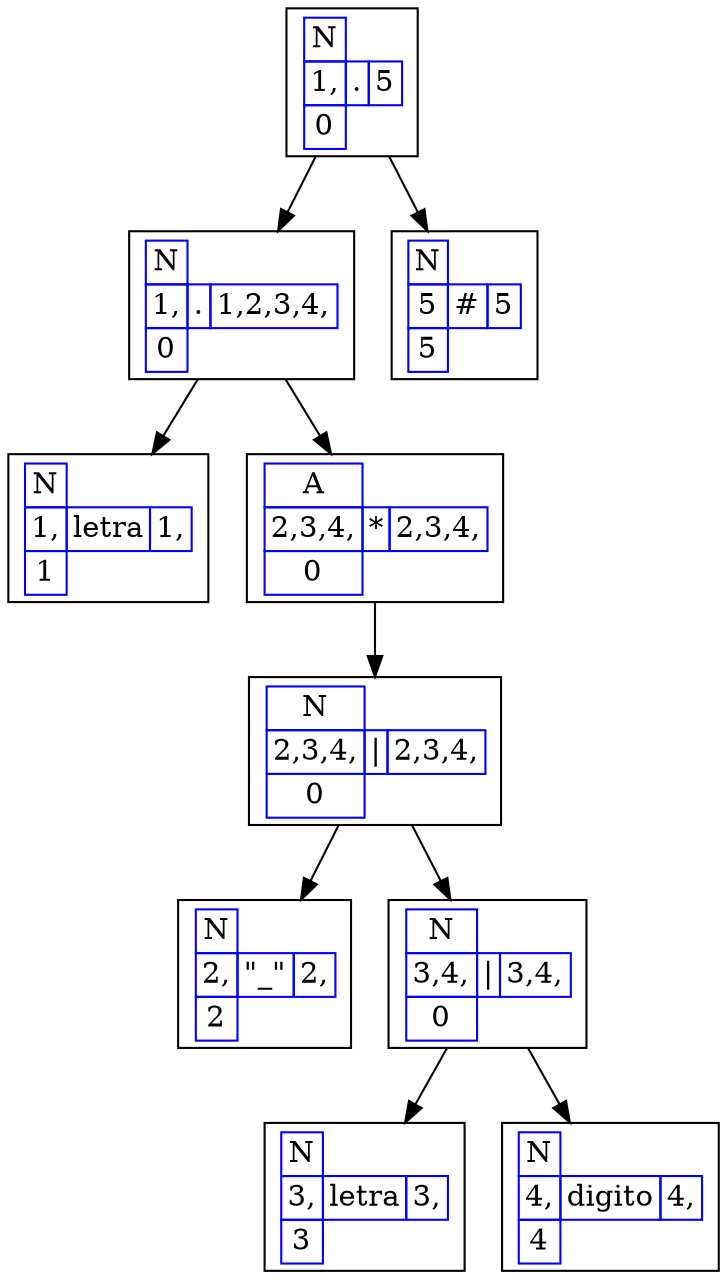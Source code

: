 digraph G{
rankdir=UD
node[shape=box]
concentrate=true
nodo10 [ label =< 
<table border='0' cellborder='1' color='blue' cellspacing='0'>
<tr><td>N</td></tr>
<tr><td>1,</td><td>.</td><td>5</td></tr>
<tr><td>0</td></tr> 
</table>
>];
nodo8 [ label =< 
<table border='0' cellborder='1' color='blue' cellspacing='0'>
<tr><td>N</td></tr>
<tr><td>1,</td><td>.</td><td>1,2,3,4,</td></tr>
<tr><td>0</td></tr> 
</table>
>];
nodo1 [ label =< 
<table border='0' cellborder='1' color='blue' cellspacing='0'>
<tr><td>N</td></tr>
<tr><td>1,</td><td>letra</td><td>1,</td></tr>
<tr><td>1</td></tr> 
</table>
>];
nodo8->nodo1
nodo7 [ label =< 
<table border='0' cellborder='1' color='blue' cellspacing='0'>
<tr><td>A</td></tr>
<tr><td>2,3,4,</td><td>*</td><td>2,3,4,</td></tr>
<tr><td>0</td></tr> 
</table>
>];
nodo6 [ label =< 
<table border='0' cellborder='1' color='blue' cellspacing='0'>
<tr><td>N</td></tr>
<tr><td>2,3,4,</td><td>|</td><td>2,3,4,</td></tr>
<tr><td>0</td></tr> 
</table>
>];
nodo2 [ label =< 
<table border='0' cellborder='1' color='blue' cellspacing='0'>
<tr><td>N</td></tr>
<tr><td>2,</td><td>"_"</td><td>2,</td></tr>
<tr><td>2</td></tr> 
</table>
>];
nodo6->nodo2
nodo5 [ label =< 
<table border='0' cellborder='1' color='blue' cellspacing='0'>
<tr><td>N</td></tr>
<tr><td>3,4,</td><td>|</td><td>3,4,</td></tr>
<tr><td>0</td></tr> 
</table>
>];
nodo3 [ label =< 
<table border='0' cellborder='1' color='blue' cellspacing='0'>
<tr><td>N</td></tr>
<tr><td>3,</td><td>letra</td><td>3,</td></tr>
<tr><td>3</td></tr> 
</table>
>];
nodo5->nodo3
nodo4 [ label =< 
<table border='0' cellborder='1' color='blue' cellspacing='0'>
<tr><td>N</td></tr>
<tr><td>4,</td><td>digito</td><td>4,</td></tr>
<tr><td>4</td></tr> 
</table>
>];
nodo5->nodo4
nodo6->nodo5
nodo7->nodo6
nodo8->nodo7
nodo10->nodo8
nodo9 [ label =< 
<table border='0' cellborder='1' color='blue' cellspacing='0'>
<tr><td>N</td></tr>
<tr><td>5</td><td>#</td><td>5</td></tr>
<tr><td>5</td></tr> 
</table>
>];
nodo10->nodo9

}
